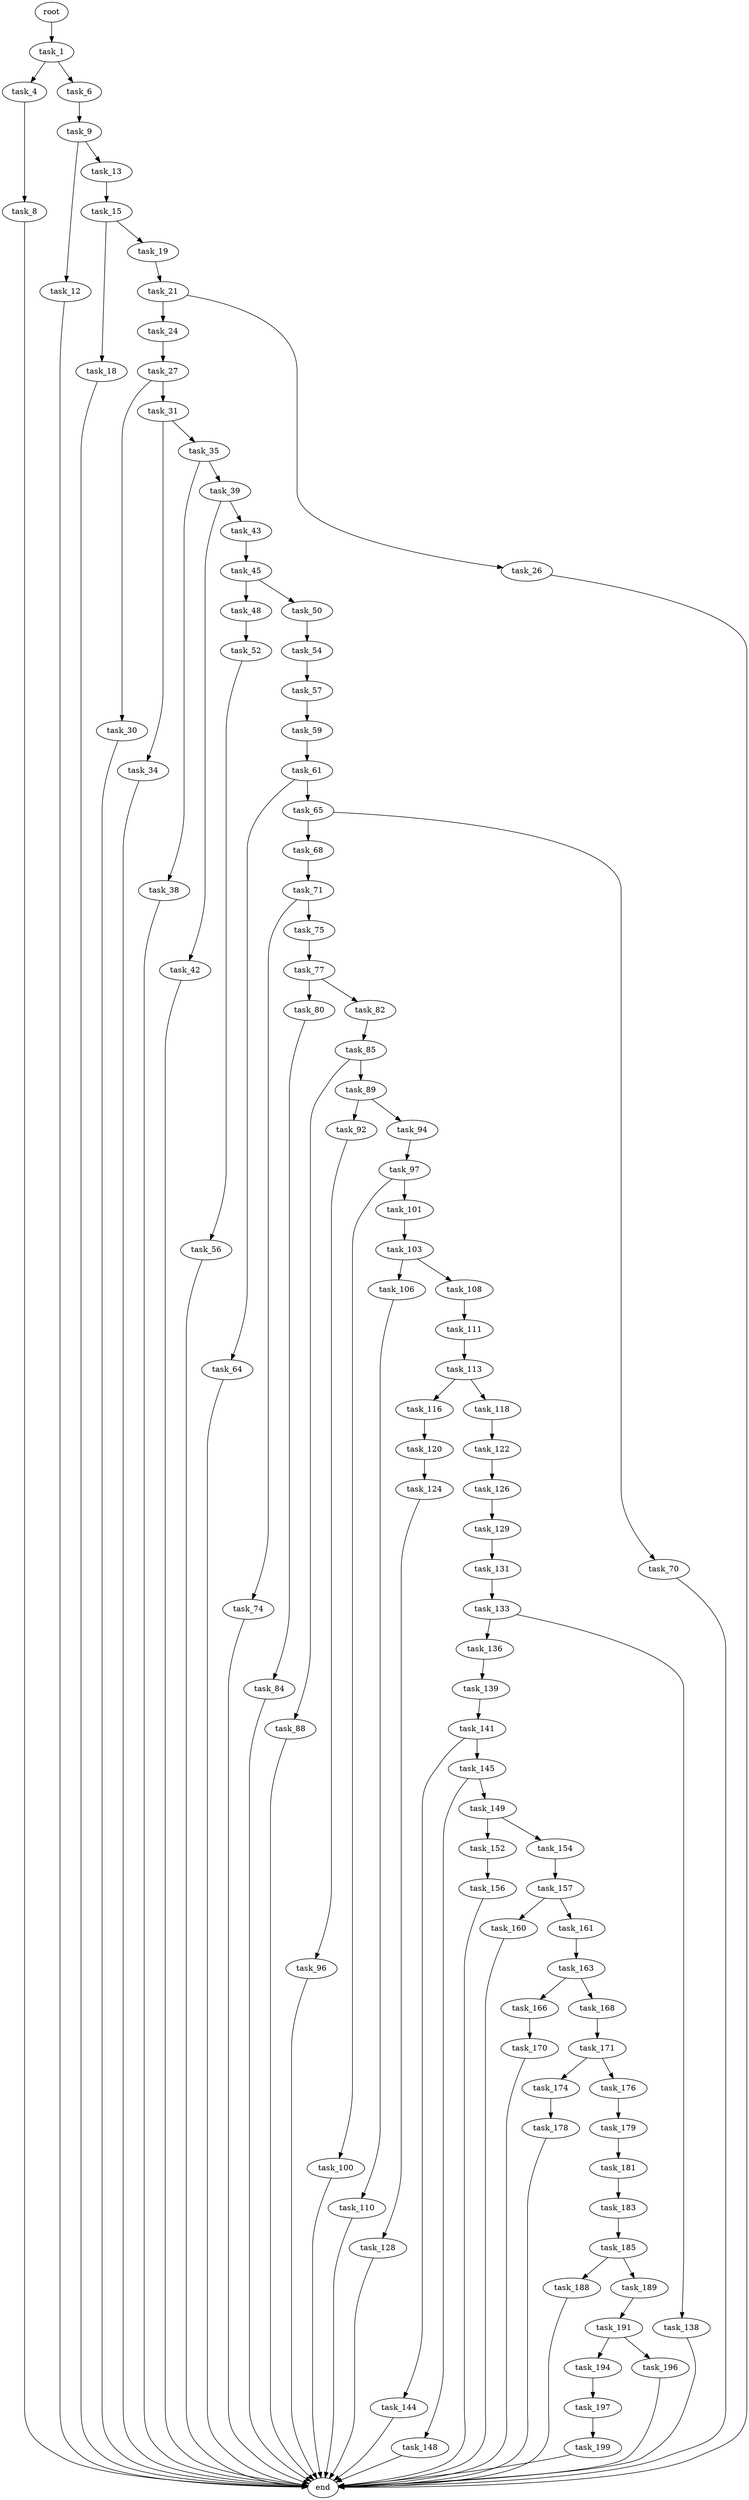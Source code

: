 digraph G {
  root [size="0.000000"];
  task_1 [size="38416319982.000000"];
  task_4 [size="234393075726.000000"];
  task_6 [size="5153290125.000000"];
  task_8 [size="27002859028.000000"];
  task_9 [size="782757789696.000000"];
  task_12 [size="7190538797.000000"];
  task_13 [size="231928233984.000000"];
  task_15 [size="549755813888.000000"];
  task_18 [size="36576216333.000000"];
  task_19 [size="1073741824000.000000"];
  task_21 [size="1073741824000.000000"];
  task_24 [size="21775348528.000000"];
  task_26 [size="8626513499.000000"];
  task_27 [size="368293445632.000000"];
  task_30 [size="415064782052.000000"];
  task_31 [size="231928233984.000000"];
  task_34 [size="114285157647.000000"];
  task_35 [size="4832587978.000000"];
  task_38 [size="8589934592.000000"];
  task_39 [size="549755813888.000000"];
  task_42 [size="441028414355.000000"];
  task_43 [size="549755813888.000000"];
  task_45 [size="549755813888.000000"];
  task_48 [size="306955600025.000000"];
  task_50 [size="119739339498.000000"];
  task_52 [size="368293445632.000000"];
  task_54 [size="40088488510.000000"];
  task_56 [size="1120974918834.000000"];
  task_57 [size="8589934592.000000"];
  task_59 [size="285953383406.000000"];
  task_61 [size="8275256655.000000"];
  task_64 [size="36327391153.000000"];
  task_65 [size="10490453038.000000"];
  task_68 [size="231928233984.000000"];
  task_70 [size="368293445632.000000"];
  task_71 [size="159017143737.000000"];
  task_74 [size="4715484566.000000"];
  task_75 [size="231928233984.000000"];
  task_77 [size="782757789696.000000"];
  task_80 [size="134217728000.000000"];
  task_82 [size="134217728000.000000"];
  task_84 [size="11901431634.000000"];
  task_85 [size="68719476736.000000"];
  task_88 [size="563024239461.000000"];
  task_89 [size="3861504075.000000"];
  task_92 [size="6245967605.000000"];
  task_94 [size="431428469815.000000"];
  task_96 [size="6291336670.000000"];
  task_97 [size="35244537086.000000"];
  task_100 [size="134217728000.000000"];
  task_101 [size="549755813888.000000"];
  task_103 [size="599648419128.000000"];
  task_106 [size="36846857120.000000"];
  task_108 [size="6898513253.000000"];
  task_110 [size="1132968773.000000"];
  task_111 [size="134217728000.000000"];
  task_113 [size="8589934592.000000"];
  task_116 [size="845111763785.000000"];
  task_118 [size="1073741824000.000000"];
  task_120 [size="28991029248.000000"];
  task_122 [size="28991029248.000000"];
  task_124 [size="32527888315.000000"];
  task_126 [size="368293445632.000000"];
  task_128 [size="8589934592.000000"];
  task_129 [size="782757789696.000000"];
  task_131 [size="41312062131.000000"];
  task_133 [size="955739718463.000000"];
  task_136 [size="3355426111.000000"];
  task_138 [size="49637570045.000000"];
  task_139 [size="62750558890.000000"];
  task_141 [size="312051993095.000000"];
  task_144 [size="6026967772.000000"];
  task_145 [size="19054156653.000000"];
  task_148 [size="147927753366.000000"];
  task_149 [size="368293445632.000000"];
  task_152 [size="518826734795.000000"];
  task_154 [size="418671480713.000000"];
  task_156 [size="2629957406.000000"];
  task_157 [size="41913662960.000000"];
  task_160 [size="134217728000.000000"];
  task_161 [size="73370892562.000000"];
  task_163 [size="2400482899.000000"];
  task_166 [size="25003087566.000000"];
  task_168 [size="124765279654.000000"];
  task_170 [size="134217728000.000000"];
  task_171 [size="23566630717.000000"];
  task_174 [size="1073741824000.000000"];
  task_176 [size="231928233984.000000"];
  task_178 [size="191499903371.000000"];
  task_179 [size="68719476736.000000"];
  task_181 [size="134217728000.000000"];
  task_183 [size="8296329041.000000"];
  task_185 [size="782757789696.000000"];
  task_188 [size="849292124433.000000"];
  task_189 [size="782757789696.000000"];
  task_191 [size="28991029248.000000"];
  task_194 [size="42599951328.000000"];
  task_196 [size="4545854766.000000"];
  task_197 [size="257435616157.000000"];
  task_199 [size="1500774147.000000"];
  end [size="0.000000"];

  root -> task_1 [size="1.000000"];
  task_1 -> task_4 [size="838860800.000000"];
  task_1 -> task_6 [size="838860800.000000"];
  task_4 -> task_8 [size="209715200.000000"];
  task_6 -> task_9 [size="209715200.000000"];
  task_8 -> end [size="1.000000"];
  task_9 -> task_12 [size="679477248.000000"];
  task_9 -> task_13 [size="679477248.000000"];
  task_12 -> end [size="1.000000"];
  task_13 -> task_15 [size="301989888.000000"];
  task_15 -> task_18 [size="536870912.000000"];
  task_15 -> task_19 [size="536870912.000000"];
  task_18 -> end [size="1.000000"];
  task_19 -> task_21 [size="838860800.000000"];
  task_21 -> task_24 [size="838860800.000000"];
  task_21 -> task_26 [size="838860800.000000"];
  task_24 -> task_27 [size="838860800.000000"];
  task_26 -> end [size="1.000000"];
  task_27 -> task_30 [size="411041792.000000"];
  task_27 -> task_31 [size="411041792.000000"];
  task_30 -> end [size="1.000000"];
  task_31 -> task_34 [size="301989888.000000"];
  task_31 -> task_35 [size="301989888.000000"];
  task_34 -> end [size="1.000000"];
  task_35 -> task_38 [size="209715200.000000"];
  task_35 -> task_39 [size="209715200.000000"];
  task_38 -> end [size="1.000000"];
  task_39 -> task_42 [size="536870912.000000"];
  task_39 -> task_43 [size="536870912.000000"];
  task_42 -> end [size="1.000000"];
  task_43 -> task_45 [size="536870912.000000"];
  task_45 -> task_48 [size="536870912.000000"];
  task_45 -> task_50 [size="536870912.000000"];
  task_48 -> task_52 [size="301989888.000000"];
  task_50 -> task_54 [size="134217728.000000"];
  task_52 -> task_56 [size="411041792.000000"];
  task_54 -> task_57 [size="838860800.000000"];
  task_56 -> end [size="1.000000"];
  task_57 -> task_59 [size="33554432.000000"];
  task_59 -> task_61 [size="838860800.000000"];
  task_61 -> task_64 [size="679477248.000000"];
  task_61 -> task_65 [size="679477248.000000"];
  task_64 -> end [size="1.000000"];
  task_65 -> task_68 [size="209715200.000000"];
  task_65 -> task_70 [size="209715200.000000"];
  task_68 -> task_71 [size="301989888.000000"];
  task_70 -> end [size="1.000000"];
  task_71 -> task_74 [size="536870912.000000"];
  task_71 -> task_75 [size="536870912.000000"];
  task_74 -> end [size="1.000000"];
  task_75 -> task_77 [size="301989888.000000"];
  task_77 -> task_80 [size="679477248.000000"];
  task_77 -> task_82 [size="679477248.000000"];
  task_80 -> task_84 [size="209715200.000000"];
  task_82 -> task_85 [size="209715200.000000"];
  task_84 -> end [size="1.000000"];
  task_85 -> task_88 [size="134217728.000000"];
  task_85 -> task_89 [size="134217728.000000"];
  task_88 -> end [size="1.000000"];
  task_89 -> task_92 [size="75497472.000000"];
  task_89 -> task_94 [size="75497472.000000"];
  task_92 -> task_96 [size="679477248.000000"];
  task_94 -> task_97 [size="301989888.000000"];
  task_96 -> end [size="1.000000"];
  task_97 -> task_100 [size="679477248.000000"];
  task_97 -> task_101 [size="679477248.000000"];
  task_100 -> end [size="1.000000"];
  task_101 -> task_103 [size="536870912.000000"];
  task_103 -> task_106 [size="679477248.000000"];
  task_103 -> task_108 [size="679477248.000000"];
  task_106 -> task_110 [size="33554432.000000"];
  task_108 -> task_111 [size="411041792.000000"];
  task_110 -> end [size="1.000000"];
  task_111 -> task_113 [size="209715200.000000"];
  task_113 -> task_116 [size="33554432.000000"];
  task_113 -> task_118 [size="33554432.000000"];
  task_116 -> task_120 [size="536870912.000000"];
  task_118 -> task_122 [size="838860800.000000"];
  task_120 -> task_124 [size="75497472.000000"];
  task_122 -> task_126 [size="75497472.000000"];
  task_124 -> task_128 [size="838860800.000000"];
  task_126 -> task_129 [size="411041792.000000"];
  task_128 -> end [size="1.000000"];
  task_129 -> task_131 [size="679477248.000000"];
  task_131 -> task_133 [size="679477248.000000"];
  task_133 -> task_136 [size="679477248.000000"];
  task_133 -> task_138 [size="679477248.000000"];
  task_136 -> task_139 [size="75497472.000000"];
  task_138 -> end [size="1.000000"];
  task_139 -> task_141 [size="134217728.000000"];
  task_141 -> task_144 [size="209715200.000000"];
  task_141 -> task_145 [size="209715200.000000"];
  task_144 -> end [size="1.000000"];
  task_145 -> task_148 [size="411041792.000000"];
  task_145 -> task_149 [size="411041792.000000"];
  task_148 -> end [size="1.000000"];
  task_149 -> task_152 [size="411041792.000000"];
  task_149 -> task_154 [size="411041792.000000"];
  task_152 -> task_156 [size="536870912.000000"];
  task_154 -> task_157 [size="679477248.000000"];
  task_156 -> end [size="1.000000"];
  task_157 -> task_160 [size="134217728.000000"];
  task_157 -> task_161 [size="134217728.000000"];
  task_160 -> end [size="1.000000"];
  task_161 -> task_163 [size="301989888.000000"];
  task_163 -> task_166 [size="134217728.000000"];
  task_163 -> task_168 [size="134217728.000000"];
  task_166 -> task_170 [size="411041792.000000"];
  task_168 -> task_171 [size="536870912.000000"];
  task_170 -> end [size="1.000000"];
  task_171 -> task_174 [size="411041792.000000"];
  task_171 -> task_176 [size="411041792.000000"];
  task_174 -> task_178 [size="838860800.000000"];
  task_176 -> task_179 [size="301989888.000000"];
  task_178 -> end [size="1.000000"];
  task_179 -> task_181 [size="134217728.000000"];
  task_181 -> task_183 [size="209715200.000000"];
  task_183 -> task_185 [size="209715200.000000"];
  task_185 -> task_188 [size="679477248.000000"];
  task_185 -> task_189 [size="679477248.000000"];
  task_188 -> end [size="1.000000"];
  task_189 -> task_191 [size="679477248.000000"];
  task_191 -> task_194 [size="75497472.000000"];
  task_191 -> task_196 [size="75497472.000000"];
  task_194 -> task_197 [size="679477248.000000"];
  task_196 -> end [size="1.000000"];
  task_197 -> task_199 [size="209715200.000000"];
  task_199 -> end [size="1.000000"];
}
